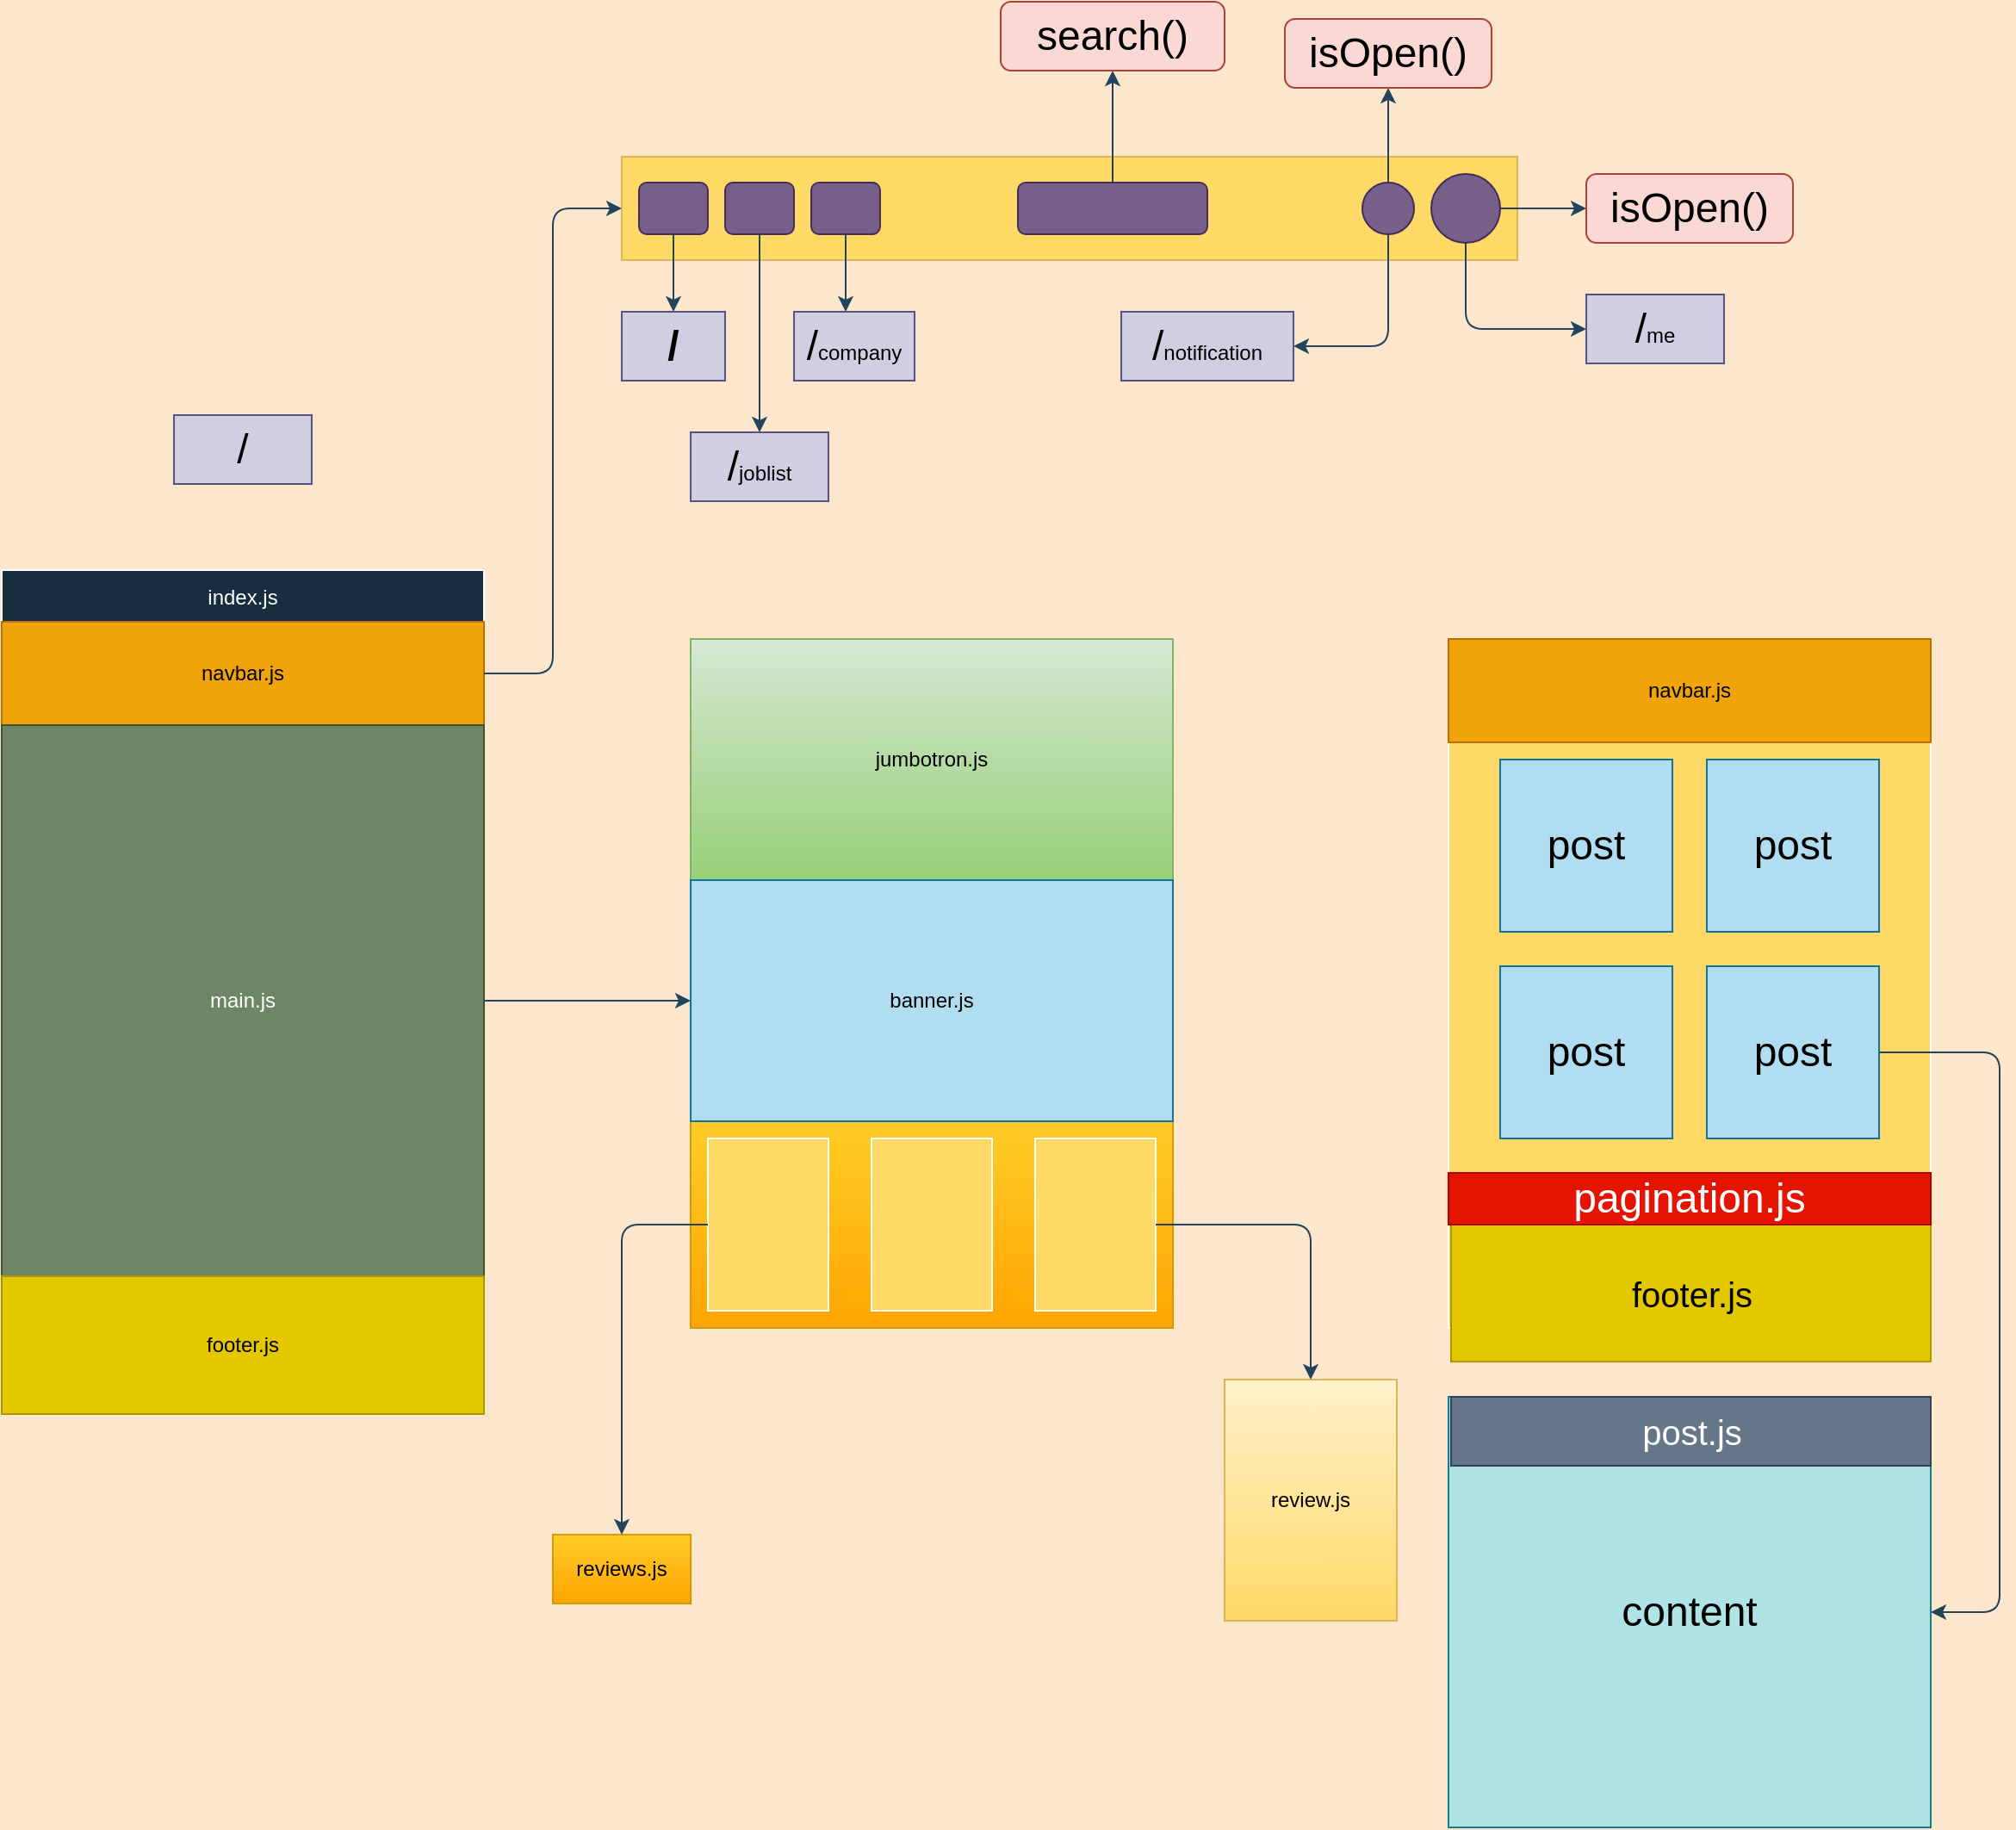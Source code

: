 <mxfile version="15.9.1" type="github">
  <diagram id="07RfaLpO1Yo5BUCYS0tG" name="Page-1">
    <mxGraphModel dx="868" dy="593" grid="1" gridSize="10" guides="1" tooltips="1" connect="1" arrows="1" fold="1" page="1" pageScale="1" pageWidth="3300" pageHeight="2339" background="#FCE7CD" math="0" shadow="0">
      <root>
        <mxCell id="0" />
        <mxCell id="1" parent="0" />
        <mxCell id="CMjTgjLuKH6sScpRQb18-6" value="index.js" style="swimlane;fontStyle=0;childLayout=stackLayout;horizontal=1;startSize=30;horizontalStack=0;resizeParent=1;resizeParentMax=0;resizeLast=0;collapsible=1;marginBottom=0;rounded=0;sketch=0;fontColor=#FFFFFF;strokeColor=#FFFFFF;fillColor=#182E3E;" vertex="1" parent="1">
          <mxGeometry x="280" y="440" width="280" height="490" as="geometry" />
        </mxCell>
        <mxCell id="CMjTgjLuKH6sScpRQb18-13" value="navbar.js" style="rounded=0;whiteSpace=wrap;html=1;sketch=0;fontColor=#000000;strokeColor=#BD7000;fillColor=#f0a30a;" vertex="1" parent="CMjTgjLuKH6sScpRQb18-6">
          <mxGeometry y="30" width="280" height="60" as="geometry" />
        </mxCell>
        <mxCell id="CMjTgjLuKH6sScpRQb18-12" value="&lt;div&gt;main.js&lt;/div&gt;" style="whiteSpace=wrap;html=1;aspect=fixed;rounded=0;sketch=0;fontColor=#ffffff;strokeColor=#3A5431;fillColor=#6d8764;" vertex="1" parent="CMjTgjLuKH6sScpRQb18-6">
          <mxGeometry y="90" width="280" height="320" as="geometry" />
        </mxCell>
        <mxCell id="CMjTgjLuKH6sScpRQb18-11" value="&lt;div&gt;footer.js&lt;/div&gt;" style="whiteSpace=wrap;html=1;aspect=fixed;rounded=0;sketch=0;fontColor=#000000;strokeColor=#B09500;fillColor=#e3c800;" vertex="1" parent="CMjTgjLuKH6sScpRQb18-6">
          <mxGeometry y="410" width="280" height="80" as="geometry" />
        </mxCell>
        <mxCell id="CMjTgjLuKH6sScpRQb18-15" value="" style="rounded=0;whiteSpace=wrap;html=1;sketch=0;strokeColor=#d6b656;fillColor=#FFD966;" vertex="1" parent="1">
          <mxGeometry x="640" y="200" width="520" height="60" as="geometry" />
        </mxCell>
        <mxCell id="CMjTgjLuKH6sScpRQb18-18" style="edgeStyle=orthogonalEdgeStyle;curved=0;rounded=1;sketch=0;orthogonalLoop=1;jettySize=auto;html=1;exitX=1;exitY=0.5;exitDx=0;exitDy=0;entryX=0;entryY=0.5;entryDx=0;entryDy=0;strokeColor=#23445D;" edge="1" parent="1" source="CMjTgjLuKH6sScpRQb18-13" target="CMjTgjLuKH6sScpRQb18-15">
          <mxGeometry relative="1" as="geometry" />
        </mxCell>
        <mxCell id="CMjTgjLuKH6sScpRQb18-43" style="edgeStyle=orthogonalEdgeStyle;curved=0;rounded=1;sketch=0;orthogonalLoop=1;jettySize=auto;html=1;exitX=0.5;exitY=0;exitDx=0;exitDy=0;fontSize=24;strokeColor=#23445D;" edge="1" parent="1" source="CMjTgjLuKH6sScpRQb18-19" target="CMjTgjLuKH6sScpRQb18-41">
          <mxGeometry relative="1" as="geometry" />
        </mxCell>
        <mxCell id="CMjTgjLuKH6sScpRQb18-19" value="" style="rounded=1;whiteSpace=wrap;html=1;sketch=0;fontColor=#ffffff;strokeColor=#432D57;fillColor=#76608a;" vertex="1" parent="1">
          <mxGeometry x="870" y="215" width="110" height="30" as="geometry" />
        </mxCell>
        <mxCell id="CMjTgjLuKH6sScpRQb18-33" style="edgeStyle=orthogonalEdgeStyle;curved=0;rounded=1;sketch=0;orthogonalLoop=1;jettySize=auto;html=1;exitX=1;exitY=0.5;exitDx=0;exitDy=0;strokeColor=#23445D;" edge="1" parent="1" source="CMjTgjLuKH6sScpRQb18-20">
          <mxGeometry relative="1" as="geometry">
            <mxPoint x="1200" y="230" as="targetPoint" />
          </mxGeometry>
        </mxCell>
        <mxCell id="CMjTgjLuKH6sScpRQb18-49" style="edgeStyle=orthogonalEdgeStyle;curved=0;rounded=1;sketch=0;orthogonalLoop=1;jettySize=auto;html=1;exitX=0.5;exitY=1;exitDx=0;exitDy=0;fontSize=24;strokeColor=#23445D;entryX=0;entryY=0.5;entryDx=0;entryDy=0;" edge="1" parent="1" source="CMjTgjLuKH6sScpRQb18-20" target="CMjTgjLuKH6sScpRQb18-50">
          <mxGeometry relative="1" as="geometry">
            <mxPoint x="1200" y="310" as="targetPoint" />
          </mxGeometry>
        </mxCell>
        <mxCell id="CMjTgjLuKH6sScpRQb18-20" value="" style="ellipse;whiteSpace=wrap;html=1;aspect=fixed;rounded=0;sketch=0;fontColor=#ffffff;strokeColor=#432D57;fillColor=#76608a;" vertex="1" parent="1">
          <mxGeometry x="1110" y="210" width="40" height="40" as="geometry" />
        </mxCell>
        <mxCell id="CMjTgjLuKH6sScpRQb18-32" style="edgeStyle=orthogonalEdgeStyle;curved=0;rounded=1;sketch=0;orthogonalLoop=1;jettySize=auto;html=1;exitX=0.5;exitY=1;exitDx=0;exitDy=0;strokeColor=#23445D;entryX=1;entryY=0.5;entryDx=0;entryDy=0;" edge="1" parent="1" source="CMjTgjLuKH6sScpRQb18-21" target="CMjTgjLuKH6sScpRQb18-45">
          <mxGeometry relative="1" as="geometry">
            <mxPoint x="1085" y="290" as="targetPoint" />
          </mxGeometry>
        </mxCell>
        <mxCell id="CMjTgjLuKH6sScpRQb18-48" style="edgeStyle=orthogonalEdgeStyle;curved=0;rounded=1;sketch=0;orthogonalLoop=1;jettySize=auto;html=1;exitX=0.5;exitY=0;exitDx=0;exitDy=0;entryX=0.5;entryY=1;entryDx=0;entryDy=0;fontSize=24;strokeColor=#23445D;" edge="1" parent="1" source="CMjTgjLuKH6sScpRQb18-21" target="CMjTgjLuKH6sScpRQb18-47">
          <mxGeometry relative="1" as="geometry" />
        </mxCell>
        <mxCell id="CMjTgjLuKH6sScpRQb18-21" value="" style="ellipse;whiteSpace=wrap;html=1;aspect=fixed;rounded=0;sketch=0;fontColor=#ffffff;strokeColor=#432D57;fillColor=#76608a;" vertex="1" parent="1">
          <mxGeometry x="1070" y="215" width="30" height="30" as="geometry" />
        </mxCell>
        <mxCell id="CMjTgjLuKH6sScpRQb18-37" style="edgeStyle=orthogonalEdgeStyle;curved=0;rounded=1;sketch=0;orthogonalLoop=1;jettySize=auto;html=1;exitX=0.5;exitY=1;exitDx=0;exitDy=0;fontSize=24;strokeColor=#23445D;" edge="1" parent="1" source="CMjTgjLuKH6sScpRQb18-23">
          <mxGeometry relative="1" as="geometry">
            <mxPoint x="670" y="290" as="targetPoint" />
          </mxGeometry>
        </mxCell>
        <mxCell id="CMjTgjLuKH6sScpRQb18-23" value="" style="rounded=1;whiteSpace=wrap;html=1;sketch=0;fontColor=#ffffff;strokeColor=#432D57;fillColor=#76608a;" vertex="1" parent="1">
          <mxGeometry x="650" y="215" width="40" height="30" as="geometry" />
        </mxCell>
        <mxCell id="CMjTgjLuKH6sScpRQb18-38" style="edgeStyle=orthogonalEdgeStyle;curved=0;rounded=1;sketch=0;orthogonalLoop=1;jettySize=auto;html=1;exitX=0.5;exitY=1;exitDx=0;exitDy=0;fontSize=24;strokeColor=#23445D;" edge="1" parent="1" source="CMjTgjLuKH6sScpRQb18-26">
          <mxGeometry relative="1" as="geometry">
            <mxPoint x="720" y="360" as="targetPoint" />
          </mxGeometry>
        </mxCell>
        <mxCell id="CMjTgjLuKH6sScpRQb18-26" value="" style="rounded=1;whiteSpace=wrap;html=1;sketch=0;fontColor=#ffffff;strokeColor=#432D57;fillColor=#76608a;" vertex="1" parent="1">
          <mxGeometry x="700" y="215" width="40" height="30" as="geometry" />
        </mxCell>
        <mxCell id="CMjTgjLuKH6sScpRQb18-30" style="edgeStyle=orthogonalEdgeStyle;curved=0;rounded=1;sketch=0;orthogonalLoop=1;jettySize=auto;html=1;exitX=0.5;exitY=1;exitDx=0;exitDy=0;strokeColor=#23445D;" edge="1" parent="1" source="CMjTgjLuKH6sScpRQb18-27">
          <mxGeometry relative="1" as="geometry">
            <mxPoint x="770" y="290" as="targetPoint" />
          </mxGeometry>
        </mxCell>
        <mxCell id="CMjTgjLuKH6sScpRQb18-27" value="" style="rounded=1;whiteSpace=wrap;html=1;sketch=0;fontColor=#ffffff;strokeColor=#432D57;fillColor=#76608a;" vertex="1" parent="1">
          <mxGeometry x="750" y="215" width="40" height="30" as="geometry" />
        </mxCell>
        <mxCell id="CMjTgjLuKH6sScpRQb18-36" value="&lt;b style=&quot;font-size: 24px&quot;&gt;/&lt;/b&gt;" style="rounded=0;whiteSpace=wrap;html=1;sketch=0;strokeColor=#56517e;fillColor=#d0cee2;" vertex="1" parent="1">
          <mxGeometry x="640" y="290" width="60" height="40" as="geometry" />
        </mxCell>
        <mxCell id="CMjTgjLuKH6sScpRQb18-39" value="/&lt;font style=&quot;font-size: 12px&quot;&gt;joblist&lt;/font&gt;" style="rounded=0;whiteSpace=wrap;html=1;sketch=0;fontSize=24;strokeColor=#56517e;fillColor=#d0cee2;" vertex="1" parent="1">
          <mxGeometry x="680" y="360" width="80" height="40" as="geometry" />
        </mxCell>
        <mxCell id="CMjTgjLuKH6sScpRQb18-40" value="&lt;font style=&quot;font-size: 24px&quot;&gt;/&lt;/font&gt;company" style="rounded=0;whiteSpace=wrap;html=1;sketch=0;fontSize=12;strokeColor=#56517e;fillColor=#d0cee2;" vertex="1" parent="1">
          <mxGeometry x="740" y="290" width="70" height="40" as="geometry" />
        </mxCell>
        <mxCell id="CMjTgjLuKH6sScpRQb18-41" value="search()" style="rounded=1;whiteSpace=wrap;html=1;sketch=0;fontSize=24;strokeColor=#ae4132;fillColor=#fad9d5;" vertex="1" parent="1">
          <mxGeometry x="860" y="110" width="130" height="40" as="geometry" />
        </mxCell>
        <mxCell id="CMjTgjLuKH6sScpRQb18-44" value="isOpen()" style="rounded=1;whiteSpace=wrap;html=1;sketch=0;fontSize=24;strokeColor=#ae4132;fillColor=#fad9d5;" vertex="1" parent="1">
          <mxGeometry x="1200" y="210" width="120" height="40" as="geometry" />
        </mxCell>
        <mxCell id="CMjTgjLuKH6sScpRQb18-45" value="/&lt;font style=&quot;font-size: 12px&quot;&gt;notification&lt;/font&gt;" style="rounded=0;whiteSpace=wrap;html=1;sketch=0;fontSize=24;strokeColor=#56517e;fillColor=#d0cee2;" vertex="1" parent="1">
          <mxGeometry x="930" y="290" width="100" height="40" as="geometry" />
        </mxCell>
        <mxCell id="CMjTgjLuKH6sScpRQb18-47" value="&lt;font style=&quot;font-size: 24px&quot;&gt;isOpen()&lt;/font&gt;" style="rounded=1;whiteSpace=wrap;html=1;sketch=0;fontSize=12;strokeColor=#ae4132;fillColor=#fad9d5;" vertex="1" parent="1">
          <mxGeometry x="1025" y="120" width="120" height="40" as="geometry" />
        </mxCell>
        <mxCell id="CMjTgjLuKH6sScpRQb18-50" value="&lt;div&gt;&lt;font style=&quot;font-size: 24px&quot;&gt;&lt;font style=&quot;font-size: 24px&quot;&gt;&lt;font style=&quot;font-size: 24px&quot;&gt;/&lt;/font&gt;&lt;font style=&quot;font-size: 12px&quot;&gt;me&lt;/font&gt;&lt;/font&gt;&lt;/font&gt;&lt;/div&gt;" style="rounded=0;whiteSpace=wrap;html=1;sketch=0;fontSize=24;strokeColor=#56517e;fillColor=#d0cee2;" vertex="1" parent="1">
          <mxGeometry x="1200" y="280" width="80" height="40" as="geometry" />
        </mxCell>
        <mxCell id="CMjTgjLuKH6sScpRQb18-51" value="" style="swimlane;startSize=0;rounded=0;sketch=0;fontSize=12;strokeColor=#3A5431;fillColor=#6d8764;fontColor=#ffffff;" vertex="1" parent="1">
          <mxGeometry x="680" y="480" width="280" height="400" as="geometry" />
        </mxCell>
        <mxCell id="CMjTgjLuKH6sScpRQb18-52" value="&lt;div&gt;jumbotron.js&lt;/div&gt;" style="rounded=0;whiteSpace=wrap;html=1;sketch=0;fontSize=12;strokeColor=#82b366;fillColor=#d5e8d4;gradientColor=#97d077;" vertex="1" parent="CMjTgjLuKH6sScpRQb18-51">
          <mxGeometry width="280" height="140" as="geometry" />
        </mxCell>
        <mxCell id="CMjTgjLuKH6sScpRQb18-53" value="" style="rounded=0;whiteSpace=wrap;html=1;sketch=0;fontSize=12;strokeColor=#d79b00;fillColor=#ffcd28;gradientColor=#ffa500;" vertex="1" parent="CMjTgjLuKH6sScpRQb18-51">
          <mxGeometry y="280" width="280" height="120" as="geometry" />
        </mxCell>
        <mxCell id="CMjTgjLuKH6sScpRQb18-54" value="" style="rounded=0;whiteSpace=wrap;html=1;sketch=0;fontSize=12;fontColor=#FFFFFF;strokeColor=#FFFFFF;fillColor=#FFD966;" vertex="1" parent="CMjTgjLuKH6sScpRQb18-51">
          <mxGeometry x="10" y="290" width="70" height="100" as="geometry" />
        </mxCell>
        <mxCell id="CMjTgjLuKH6sScpRQb18-55" value="" style="rounded=0;whiteSpace=wrap;html=1;sketch=0;fontSize=12;fontColor=#FFFFFF;strokeColor=#FFFFFF;fillColor=#FFD966;" vertex="1" parent="CMjTgjLuKH6sScpRQb18-51">
          <mxGeometry x="105" y="290" width="70" height="100" as="geometry" />
        </mxCell>
        <mxCell id="CMjTgjLuKH6sScpRQb18-56" value="" style="rounded=0;whiteSpace=wrap;html=1;sketch=0;fontSize=12;fontColor=#FFFFFF;strokeColor=#FFFFFF;fillColor=#FFD966;" vertex="1" parent="CMjTgjLuKH6sScpRQb18-51">
          <mxGeometry x="200" y="290" width="70" height="100" as="geometry" />
        </mxCell>
        <mxCell id="CMjTgjLuKH6sScpRQb18-64" value="banner.js" style="rounded=0;whiteSpace=wrap;html=1;sketch=0;fontSize=12;strokeColor=#10739e;fillColor=#b1ddf0;" vertex="1" parent="CMjTgjLuKH6sScpRQb18-51">
          <mxGeometry y="140" width="280" height="140" as="geometry" />
        </mxCell>
        <mxCell id="CMjTgjLuKH6sScpRQb18-57" value="review.js" style="rounded=0;whiteSpace=wrap;html=1;sketch=0;fontSize=12;strokeColor=#d6b656;fillColor=#fff2cc;gradientColor=#ffd966;" vertex="1" parent="1">
          <mxGeometry x="990" y="910" width="100" height="140" as="geometry" />
        </mxCell>
        <mxCell id="CMjTgjLuKH6sScpRQb18-58" style="edgeStyle=orthogonalEdgeStyle;curved=0;rounded=1;sketch=0;orthogonalLoop=1;jettySize=auto;html=1;fontSize=12;strokeColor=#23445D;" edge="1" parent="1" source="CMjTgjLuKH6sScpRQb18-56">
          <mxGeometry relative="1" as="geometry">
            <mxPoint x="1040" y="910" as="targetPoint" />
            <Array as="points">
              <mxPoint x="1040" y="820" />
            </Array>
          </mxGeometry>
        </mxCell>
        <mxCell id="CMjTgjLuKH6sScpRQb18-59" value="reviews.js" style="rounded=0;whiteSpace=wrap;html=1;sketch=0;fontSize=12;strokeColor=#d79b00;fillColor=#ffcd28;gradientColor=#ffa500;" vertex="1" parent="1">
          <mxGeometry x="600" y="1000" width="80" height="40" as="geometry" />
        </mxCell>
        <mxCell id="CMjTgjLuKH6sScpRQb18-62" style="edgeStyle=orthogonalEdgeStyle;curved=0;rounded=1;sketch=0;orthogonalLoop=1;jettySize=auto;html=1;fontSize=12;strokeColor=#23445D;" edge="1" parent="1" source="CMjTgjLuKH6sScpRQb18-54" target="CMjTgjLuKH6sScpRQb18-59">
          <mxGeometry relative="1" as="geometry" />
        </mxCell>
        <mxCell id="CMjTgjLuKH6sScpRQb18-65" style="edgeStyle=orthogonalEdgeStyle;curved=0;rounded=1;sketch=0;orthogonalLoop=1;jettySize=auto;html=1;exitX=1;exitY=0.5;exitDx=0;exitDy=0;fontSize=12;fontColor=#000000;strokeColor=#23445D;" edge="1" parent="1" source="CMjTgjLuKH6sScpRQb18-12" target="CMjTgjLuKH6sScpRQb18-64">
          <mxGeometry relative="1" as="geometry" />
        </mxCell>
        <mxCell id="CMjTgjLuKH6sScpRQb18-68" value="&lt;font style=&quot;font-size: 24px&quot;&gt;/&lt;/font&gt;" style="whiteSpace=wrap;html=1;rounded=0;sketch=0;fontSize=12;strokeColor=#56517e;fillColor=#d0cee2;" vertex="1" parent="1">
          <mxGeometry x="380" y="350" width="80" height="40" as="geometry" />
        </mxCell>
        <mxCell id="CMjTgjLuKH6sScpRQb18-72" value="" style="rounded=0;whiteSpace=wrap;html=1;sketch=0;fontSize=24;fontColor=#000000;strokeColor=#FFFFFF;fillColor=#FFD966;" vertex="1" parent="1">
          <mxGeometry x="1120" y="480" width="280" height="400" as="geometry" />
        </mxCell>
        <mxCell id="CMjTgjLuKH6sScpRQb18-73" value="navbar.js" style="rounded=0;whiteSpace=wrap;html=1;sketch=0;fontColor=#000000;strokeColor=#BD7000;fillColor=#f0a30a;" vertex="1" parent="1">
          <mxGeometry x="1120" y="480" width="280" height="60" as="geometry" />
        </mxCell>
        <mxCell id="CMjTgjLuKH6sScpRQb18-74" value="&lt;div&gt;post&lt;/div&gt;" style="whiteSpace=wrap;html=1;aspect=fixed;rounded=0;sketch=0;fontSize=24;strokeColor=#10739e;fillColor=#b1ddf0;" vertex="1" parent="1">
          <mxGeometry x="1150" y="550" width="100" height="100" as="geometry" />
        </mxCell>
        <mxCell id="CMjTgjLuKH6sScpRQb18-75" value="" style="whiteSpace=wrap;html=1;aspect=fixed;rounded=0;sketch=0;fontSize=24;strokeColor=#10739e;fillColor=#b1ddf0;" vertex="1" parent="1">
          <mxGeometry x="1270" y="550" width="100" height="100" as="geometry" />
        </mxCell>
        <mxCell id="CMjTgjLuKH6sScpRQb18-76" value="" style="whiteSpace=wrap;html=1;aspect=fixed;rounded=0;sketch=0;fontSize=24;strokeColor=#10739e;fillColor=#b1ddf0;" vertex="1" parent="1">
          <mxGeometry x="1150" y="670" width="100" height="100" as="geometry" />
        </mxCell>
        <mxCell id="CMjTgjLuKH6sScpRQb18-80" value="" style="edgeStyle=orthogonalEdgeStyle;curved=0;rounded=1;sketch=0;orthogonalLoop=1;jettySize=auto;html=1;fontSize=24;fontColor=#000000;strokeColor=#23445D;entryX=1;entryY=0.5;entryDx=0;entryDy=0;" edge="1" parent="1" source="CMjTgjLuKH6sScpRQb18-77" target="CMjTgjLuKH6sScpRQb18-78">
          <mxGeometry relative="1" as="geometry">
            <mxPoint x="1440" y="1010" as="targetPoint" />
            <Array as="points">
              <mxPoint x="1440" y="720" />
              <mxPoint x="1440" y="1045" />
            </Array>
          </mxGeometry>
        </mxCell>
        <mxCell id="CMjTgjLuKH6sScpRQb18-77" value="" style="whiteSpace=wrap;html=1;aspect=fixed;rounded=0;sketch=0;fontSize=24;strokeColor=#10739e;fillColor=#b1ddf0;" vertex="1" parent="1">
          <mxGeometry x="1270" y="670" width="100" height="100" as="geometry" />
        </mxCell>
        <mxCell id="CMjTgjLuKH6sScpRQb18-78" value="content" style="rounded=0;whiteSpace=wrap;html=1;sketch=0;fontSize=24;strokeColor=#0e8088;fillColor=#b0e3e6;" vertex="1" parent="1">
          <mxGeometry x="1120" y="920" width="280" height="250" as="geometry" />
        </mxCell>
        <mxCell id="CMjTgjLuKH6sScpRQb18-81" value="&lt;div&gt;post&lt;/div&gt;" style="whiteSpace=wrap;html=1;aspect=fixed;rounded=0;sketch=0;fontSize=24;strokeColor=#10739e;fillColor=#b1ddf0;" vertex="1" parent="1">
          <mxGeometry x="1270" y="550" width="100" height="100" as="geometry" />
        </mxCell>
        <mxCell id="CMjTgjLuKH6sScpRQb18-82" value="&lt;div&gt;post&lt;/div&gt;" style="whiteSpace=wrap;html=1;aspect=fixed;rounded=0;sketch=0;fontSize=24;strokeColor=#10739e;fillColor=#b1ddf0;" vertex="1" parent="1">
          <mxGeometry x="1150" y="670" width="100" height="100" as="geometry" />
        </mxCell>
        <mxCell id="CMjTgjLuKH6sScpRQb18-83" value="&lt;div&gt;post&lt;/div&gt;" style="whiteSpace=wrap;html=1;aspect=fixed;rounded=0;sketch=0;fontSize=24;strokeColor=#10739e;fillColor=#b1ddf0;" vertex="1" parent="1">
          <mxGeometry x="1270" y="670" width="100" height="100" as="geometry" />
        </mxCell>
        <mxCell id="CMjTgjLuKH6sScpRQb18-85" value="&lt;div style=&quot;font-size: 20px&quot;&gt;&lt;font style=&quot;font-size: 20px&quot;&gt;footer.js&lt;/font&gt;&lt;/div&gt;" style="whiteSpace=wrap;html=1;aspect=fixed;rounded=0;sketch=0;fontColor=#000000;strokeColor=#B09500;fillColor=#e3c800;" vertex="1" parent="1">
          <mxGeometry x="1121.5" y="820" width="278.5" height="79.57" as="geometry" />
        </mxCell>
        <mxCell id="CMjTgjLuKH6sScpRQb18-86" value="pagination.js" style="rounded=0;whiteSpace=wrap;html=1;sketch=0;fontSize=24;fontColor=#ffffff;strokeColor=#B20000;fillColor=#e51400;" vertex="1" parent="1">
          <mxGeometry x="1120" y="790" width="280" height="30" as="geometry" />
        </mxCell>
        <mxCell id="CMjTgjLuKH6sScpRQb18-87" value="post.js" style="rounded=0;whiteSpace=wrap;html=1;sketch=0;fontSize=20;fontColor=#ffffff;strokeColor=#314354;fillColor=#647687;" vertex="1" parent="1">
          <mxGeometry x="1121.5" y="920" width="278.5" height="40" as="geometry" />
        </mxCell>
      </root>
    </mxGraphModel>
  </diagram>
</mxfile>
